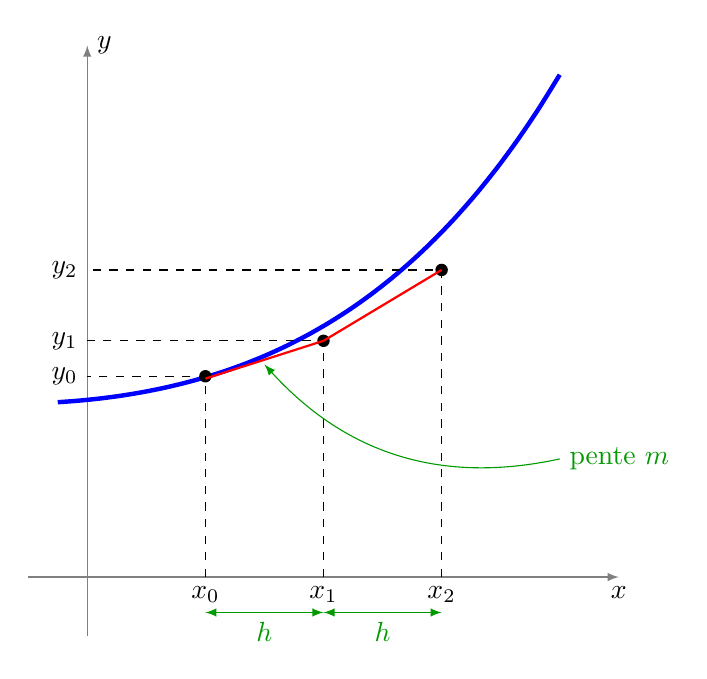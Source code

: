 
\begin{tikzpicture}[scale=1.5]

      \draw[->,>=latex, gray] (-0.5,0)--(4.5,0) node[below,black] {$x$};
      \draw[->,>=latex, gray] (0,-0.5)--(0,4.5) node[right,black] {$y$};

	  \draw[ultra thick, color=blue,domain=-0.250:4,smooth] plot (\x,{0.5-0.3*\x+exp(0.4*\x)});



     \fill (1,1.7) circle (1.5pt);
      \node[below] at (1,0) {$x_0$};
	  \node[left] at (0,1.7) {$y_0$};
      \draw[dashed] (1,0) -- (1,1.7)--(0,1.7);

     \fill (2,2) circle (1.5pt);
      \node[below] at (2,0) {$x_1$};
	  \node[left] at (0,2) {$y_1$};
      \draw[dashed] (2,0) -- (2,2)--(0,2);

     \fill (3,2.6) circle (1.5pt);
      \node[below] at (3,0) {$x_2$};
	  \node[left] at (0,2.6) {$y_2$};
      \draw[dashed] (3,0) -- (3,2.6)--(0,2.6);

  \draw[red,thick] (1,1.68)--(2,2)--++(1,0.6);
  %\draw[red,thin] (2,2.13)--++(1,0.6);

\begin{scope}[green!60!black]
	\draw[<->,>=latex] (1,-0.3) -- (2,-0.3) node[midway, below]{$h$};
	\draw[<->,>=latex] (2,-0.3) -- (3,-0.3) node[midway, below]{$h$};
\end{scope}

  \draw[<-,>=latex,green!60!black] (1.5,1.8) to[bend right] (4,1) node[right] {pente $m$};

\end{tikzpicture}

